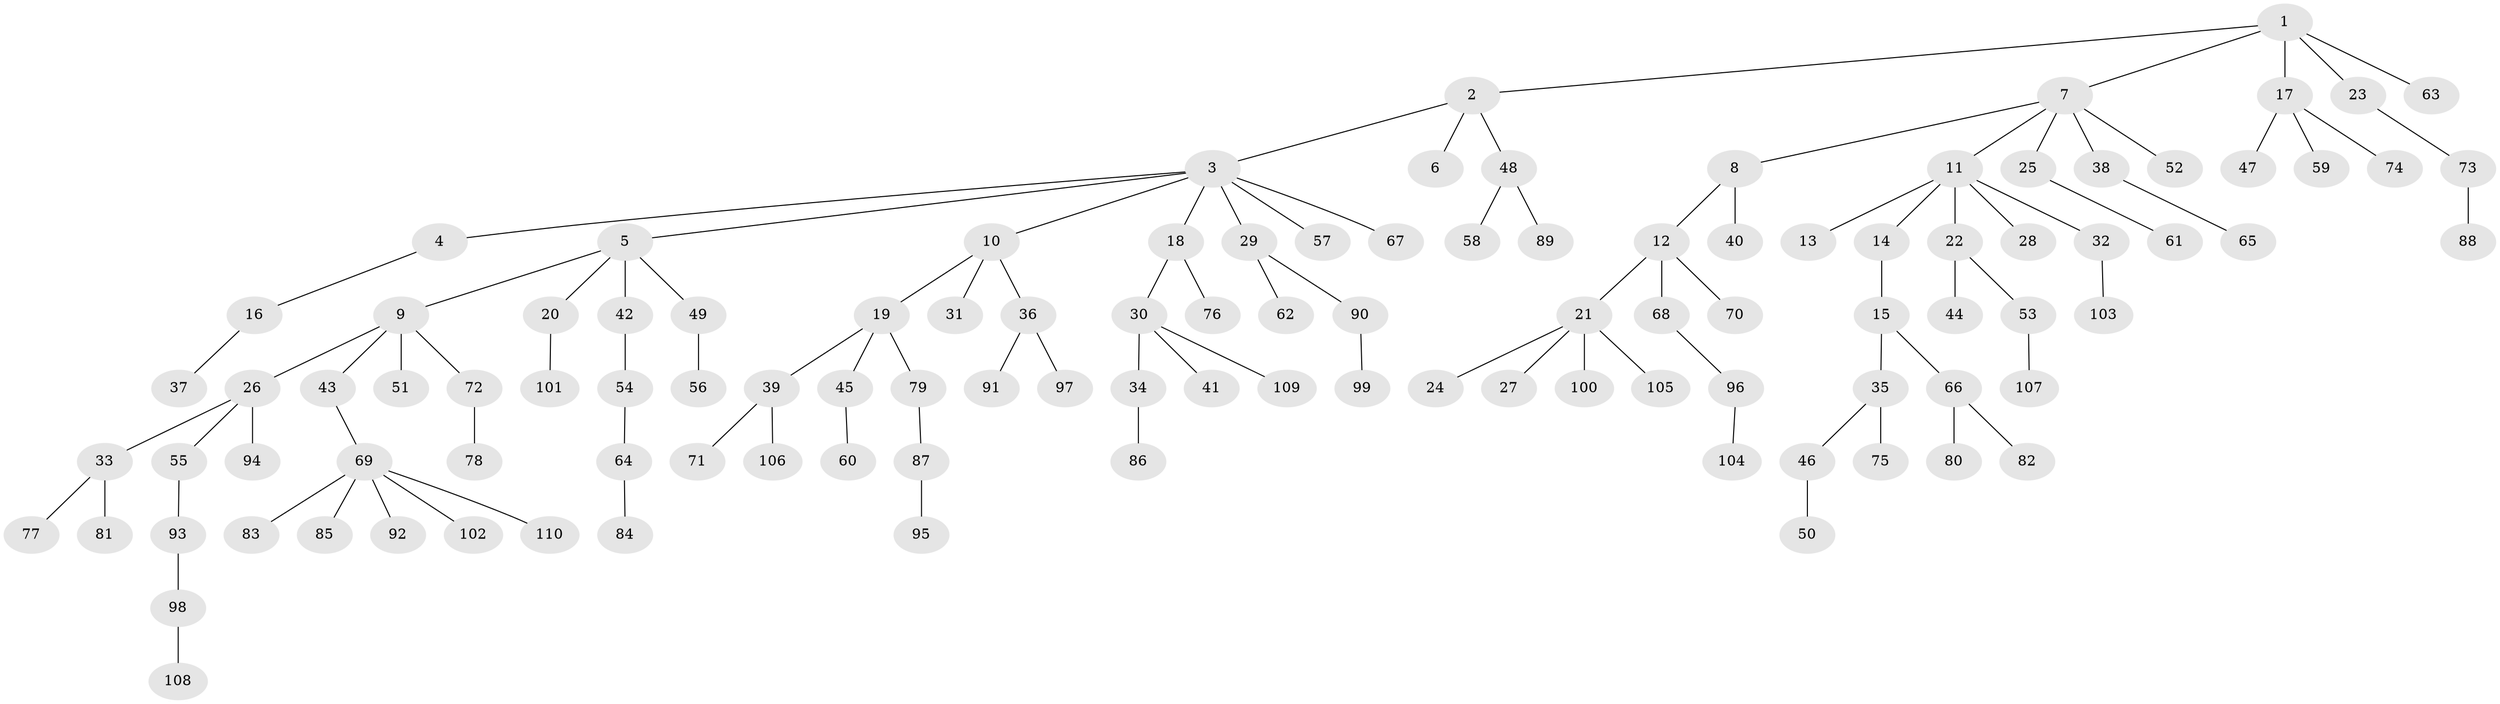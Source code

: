 // Generated by graph-tools (version 1.1) at 2025/02/03/09/25 03:02:20]
// undirected, 110 vertices, 109 edges
graph export_dot {
graph [start="1"]
  node [color=gray90,style=filled];
  1;
  2;
  3;
  4;
  5;
  6;
  7;
  8;
  9;
  10;
  11;
  12;
  13;
  14;
  15;
  16;
  17;
  18;
  19;
  20;
  21;
  22;
  23;
  24;
  25;
  26;
  27;
  28;
  29;
  30;
  31;
  32;
  33;
  34;
  35;
  36;
  37;
  38;
  39;
  40;
  41;
  42;
  43;
  44;
  45;
  46;
  47;
  48;
  49;
  50;
  51;
  52;
  53;
  54;
  55;
  56;
  57;
  58;
  59;
  60;
  61;
  62;
  63;
  64;
  65;
  66;
  67;
  68;
  69;
  70;
  71;
  72;
  73;
  74;
  75;
  76;
  77;
  78;
  79;
  80;
  81;
  82;
  83;
  84;
  85;
  86;
  87;
  88;
  89;
  90;
  91;
  92;
  93;
  94;
  95;
  96;
  97;
  98;
  99;
  100;
  101;
  102;
  103;
  104;
  105;
  106;
  107;
  108;
  109;
  110;
  1 -- 2;
  1 -- 7;
  1 -- 17;
  1 -- 23;
  1 -- 63;
  2 -- 3;
  2 -- 6;
  2 -- 48;
  3 -- 4;
  3 -- 5;
  3 -- 10;
  3 -- 18;
  3 -- 29;
  3 -- 57;
  3 -- 67;
  4 -- 16;
  5 -- 9;
  5 -- 20;
  5 -- 42;
  5 -- 49;
  7 -- 8;
  7 -- 11;
  7 -- 25;
  7 -- 38;
  7 -- 52;
  8 -- 12;
  8 -- 40;
  9 -- 26;
  9 -- 43;
  9 -- 51;
  9 -- 72;
  10 -- 19;
  10 -- 31;
  10 -- 36;
  11 -- 13;
  11 -- 14;
  11 -- 22;
  11 -- 28;
  11 -- 32;
  12 -- 21;
  12 -- 68;
  12 -- 70;
  14 -- 15;
  15 -- 35;
  15 -- 66;
  16 -- 37;
  17 -- 47;
  17 -- 59;
  17 -- 74;
  18 -- 30;
  18 -- 76;
  19 -- 39;
  19 -- 45;
  19 -- 79;
  20 -- 101;
  21 -- 24;
  21 -- 27;
  21 -- 100;
  21 -- 105;
  22 -- 44;
  22 -- 53;
  23 -- 73;
  25 -- 61;
  26 -- 33;
  26 -- 55;
  26 -- 94;
  29 -- 62;
  29 -- 90;
  30 -- 34;
  30 -- 41;
  30 -- 109;
  32 -- 103;
  33 -- 77;
  33 -- 81;
  34 -- 86;
  35 -- 46;
  35 -- 75;
  36 -- 91;
  36 -- 97;
  38 -- 65;
  39 -- 71;
  39 -- 106;
  42 -- 54;
  43 -- 69;
  45 -- 60;
  46 -- 50;
  48 -- 58;
  48 -- 89;
  49 -- 56;
  53 -- 107;
  54 -- 64;
  55 -- 93;
  64 -- 84;
  66 -- 80;
  66 -- 82;
  68 -- 96;
  69 -- 83;
  69 -- 85;
  69 -- 92;
  69 -- 102;
  69 -- 110;
  72 -- 78;
  73 -- 88;
  79 -- 87;
  87 -- 95;
  90 -- 99;
  93 -- 98;
  96 -- 104;
  98 -- 108;
}
